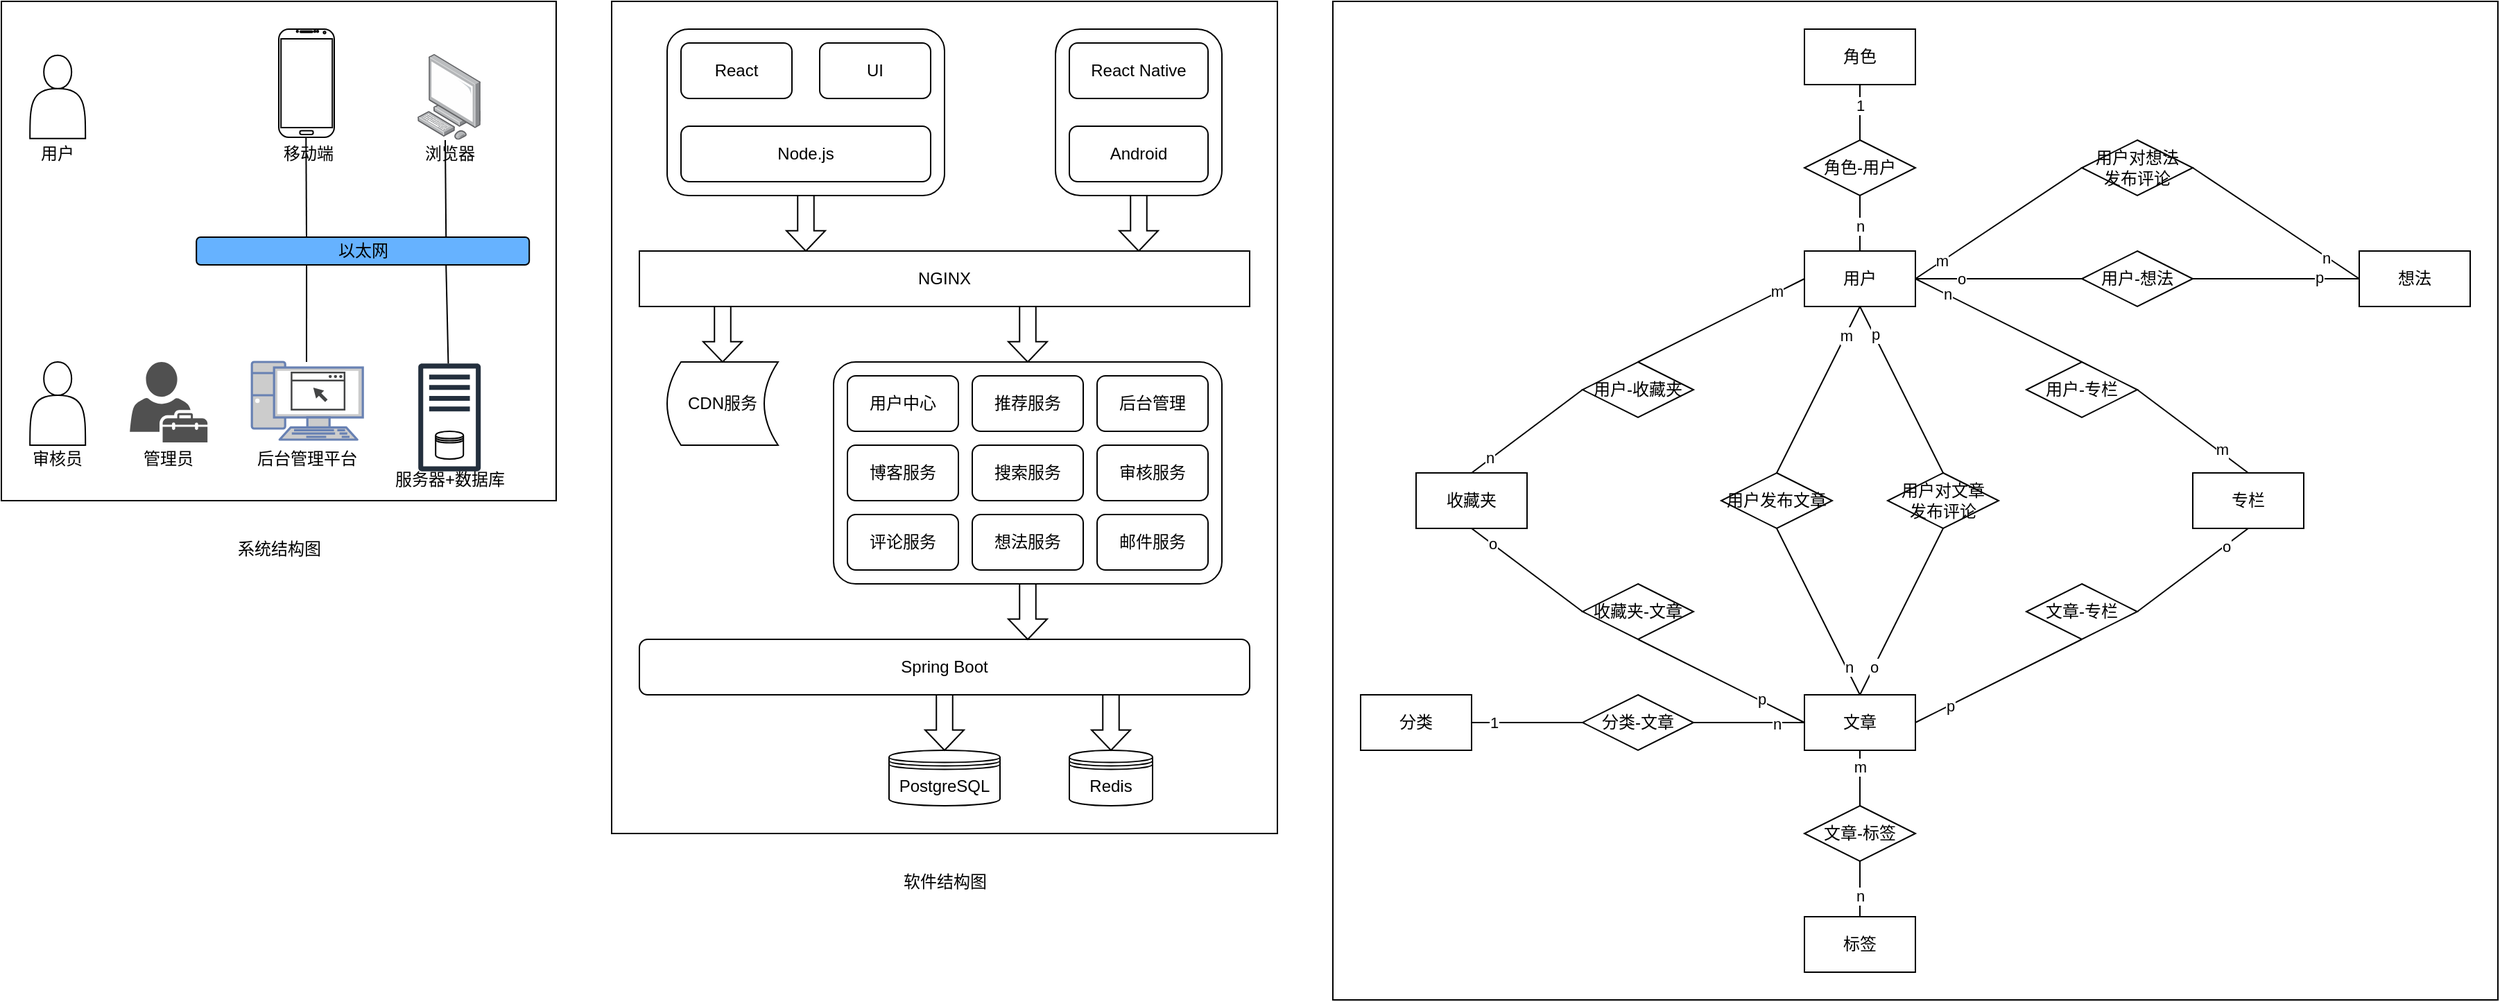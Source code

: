 <mxfile version="20.3.0" type="device"><diagram id="JPK3xSyJdkqqFuRVdxUF" name="第 1 页"><mxGraphModel dx="1185" dy="714" grid="1" gridSize="10" guides="1" tooltips="1" connect="1" arrows="1" fold="1" page="1" pageScale="1" pageWidth="2336" pageHeight="1654" math="0" shadow="0"><root><mxCell id="0"/><mxCell id="1" parent="0"/><mxCell id="Ec7yxgRwWFOYjF2zc8Ci-130" value="" style="rounded=0;whiteSpace=wrap;html=1;" vertex="1" parent="1"><mxGeometry x="980" y="20" width="840" height="720" as="geometry"/></mxCell><mxCell id="5HUroehQx0A5oTwBQXGu-70" value="" style="rounded=0;whiteSpace=wrap;html=1;fillColor=#FFFFFF;" parent="1" vertex="1"><mxGeometry x="460" y="20" width="480" height="600" as="geometry"/></mxCell><mxCell id="5HUroehQx0A5oTwBQXGu-59" value="" style="rounded=1;whiteSpace=wrap;html=1;fillColor=#FFFFFF;arcSize=13;" parent="1" vertex="1"><mxGeometry x="500" y="40" width="200" height="120" as="geometry"/></mxCell><mxCell id="5HUroehQx0A5oTwBQXGu-58" value="" style="rounded=1;whiteSpace=wrap;html=1;fillColor=#FFFFFF;" parent="1" vertex="1"><mxGeometry x="780" y="40" width="120" height="120" as="geometry"/></mxCell><mxCell id="5HUroehQx0A5oTwBQXGu-50" value="" style="rounded=1;whiteSpace=wrap;html=1;arcSize=10;" parent="1" vertex="1"><mxGeometry x="620" y="280" width="280" height="160" as="geometry"/></mxCell><mxCell id="-D6vZ_c1LeDEMA8SyyxT-34" value="" style="rounded=0;whiteSpace=wrap;html=1;strokeColor=#000000;fillColor=#FFFFFF;" parent="1" vertex="1"><mxGeometry x="20" y="20" width="400" height="360" as="geometry"/></mxCell><mxCell id="-D6vZ_c1LeDEMA8SyyxT-2" value="" style="shape=actor;whiteSpace=wrap;html=1;" parent="1" vertex="1"><mxGeometry x="40.6" y="58.9" width="40" height="60" as="geometry"/></mxCell><mxCell id="-D6vZ_c1LeDEMA8SyyxT-12" value="" style="verticalLabelPosition=bottom;verticalAlign=top;html=1;shadow=0;dashed=0;strokeWidth=1;shape=mxgraph.android.phone2;strokeColor=#000000;aspect=fixed;" parent="1" vertex="1"><mxGeometry x="220" y="40" width="40" height="78" as="geometry"/></mxCell><mxCell id="-D6vZ_c1LeDEMA8SyyxT-16" value="" style="group;aspect=fixed;" parent="1" vertex="1" connectable="0"><mxGeometry x="200.6" y="280" width="80" height="55.99" as="geometry"/></mxCell><mxCell id="-D6vZ_c1LeDEMA8SyyxT-15" value="" style="fontColor=#0066CC;verticalAlign=top;verticalLabelPosition=bottom;labelPosition=center;align=center;html=1;outlineConnect=0;fillColor=#CCCCCC;strokeColor=#6881B3;gradientColor=none;gradientDirection=north;strokeWidth=2;shape=mxgraph.networks.pc;aspect=fixed;" parent="-D6vZ_c1LeDEMA8SyyxT-16" vertex="1"><mxGeometry width="79.995" height="55.99" as="geometry"/></mxCell><mxCell id="-D6vZ_c1LeDEMA8SyyxT-14" value="" style="sketch=0;pointerEvents=1;shadow=0;dashed=0;html=1;strokeColor=none;fillColor=#434445;aspect=fixed;labelPosition=center;verticalLabelPosition=bottom;verticalAlign=top;align=center;outlineConnect=0;shape=mxgraph.vvd.web_browser;" parent="-D6vZ_c1LeDEMA8SyyxT-16" vertex="1"><mxGeometry x="27.997" y="6.999" width="39.438" height="27.995" as="geometry"/></mxCell><mxCell id="-D6vZ_c1LeDEMA8SyyxT-17" value="" style="points=[];aspect=fixed;html=1;align=center;shadow=0;dashed=0;image;image=img/lib/allied_telesis/computer_and_terminals/Personal_Computer.svg;" parent="1" vertex="1"><mxGeometry x="320" y="58" width="45.6" height="61.8" as="geometry"/></mxCell><mxCell id="-D6vZ_c1LeDEMA8SyyxT-18" value="以太网" style="rounded=1;whiteSpace=wrap;html=1;fillColor=#66B2FF;" parent="1" vertex="1"><mxGeometry x="160.6" y="190" width="240" height="20" as="geometry"/></mxCell><mxCell id="-D6vZ_c1LeDEMA8SyyxT-19" value="" style="shape=actor;whiteSpace=wrap;html=1;" parent="1" vertex="1"><mxGeometry x="40.6" y="280" width="40" height="60" as="geometry"/></mxCell><mxCell id="-D6vZ_c1LeDEMA8SyyxT-20" value="" style="sketch=0;pointerEvents=1;shadow=0;dashed=0;html=1;strokeColor=none;fillColor=#505050;labelPosition=center;verticalLabelPosition=bottom;verticalAlign=top;outlineConnect=0;align=center;shape=mxgraph.office.users.tenant_admin;" parent="1" vertex="1"><mxGeometry x="112.6" y="280" width="56" height="58" as="geometry"/></mxCell><mxCell id="-D6vZ_c1LeDEMA8SyyxT-21" value="" style="group" parent="1" vertex="1" connectable="0"><mxGeometry x="320.6" y="280" width="45" height="80" as="geometry"/></mxCell><mxCell id="-D6vZ_c1LeDEMA8SyyxT-10" value="" style="sketch=0;outlineConnect=0;fontColor=#232F3E;gradientColor=none;fillColor=#232F3D;strokeColor=none;dashed=0;verticalLabelPosition=bottom;verticalAlign=top;align=center;html=1;fontSize=12;fontStyle=0;pointerEvents=1;shape=mxgraph.aws4.traditional_server;" parent="-D6vZ_c1LeDEMA8SyyxT-21" vertex="1"><mxGeometry width="45" height="80" as="geometry"/></mxCell><mxCell id="-D6vZ_c1LeDEMA8SyyxT-11" value="" style="shape=datastore;whiteSpace=wrap;html=1;" parent="-D6vZ_c1LeDEMA8SyyxT-21" vertex="1"><mxGeometry x="12.5" y="50" width="20" height="20" as="geometry"/></mxCell><mxCell id="-D6vZ_c1LeDEMA8SyyxT-23" value="" style="endArrow=none;html=1;rounded=0;entryX=0.491;entryY=0.997;entryDx=0;entryDy=0;entryPerimeter=0;" parent="1" target="-D6vZ_c1LeDEMA8SyyxT-12" edge="1"><mxGeometry width="50" height="50" relative="1" as="geometry"><mxPoint x="240" y="190" as="sourcePoint"/><mxPoint x="280" y="150" as="targetPoint"/></mxGeometry></mxCell><mxCell id="-D6vZ_c1LeDEMA8SyyxT-24" value="" style="endArrow=none;html=1;rounded=0;entryX=0.75;entryY=0;entryDx=0;entryDy=0;" parent="1" target="-D6vZ_c1LeDEMA8SyyxT-18" edge="1"><mxGeometry width="50" height="50" relative="1" as="geometry"><mxPoint x="340" y="120" as="sourcePoint"/><mxPoint x="340" y="130" as="targetPoint"/></mxGeometry></mxCell><mxCell id="-D6vZ_c1LeDEMA8SyyxT-25" value="" style="endArrow=none;html=1;rounded=0;entryX=0.75;entryY=1;entryDx=0;entryDy=0;" parent="1" source="-D6vZ_c1LeDEMA8SyyxT-10" target="-D6vZ_c1LeDEMA8SyyxT-18" edge="1"><mxGeometry width="50" height="50" relative="1" as="geometry"><mxPoint x="310" y="290" as="sourcePoint"/><mxPoint x="360" y="240" as="targetPoint"/></mxGeometry></mxCell><mxCell id="-D6vZ_c1LeDEMA8SyyxT-26" value="" style="endArrow=none;html=1;rounded=0;entryX=0.331;entryY=1.005;entryDx=0;entryDy=0;entryPerimeter=0;" parent="1" target="-D6vZ_c1LeDEMA8SyyxT-18" edge="1"><mxGeometry width="50" height="50" relative="1" as="geometry"><mxPoint x="240" y="280" as="sourcePoint"/><mxPoint x="290" y="220" as="targetPoint"/></mxGeometry></mxCell><mxCell id="-D6vZ_c1LeDEMA8SyyxT-27" value="用户" style="text;html=1;align=center;verticalAlign=middle;resizable=0;points=[];autosize=1;strokeColor=none;fillColor=none;" parent="1" vertex="1"><mxGeometry x="35" y="115" width="50" height="30" as="geometry"/></mxCell><mxCell id="-D6vZ_c1LeDEMA8SyyxT-28" value="移动端" style="text;html=1;align=center;verticalAlign=middle;resizable=0;points=[];autosize=1;strokeColor=none;fillColor=none;" parent="1" vertex="1"><mxGeometry x="210.6" y="115" width="60" height="30" as="geometry"/></mxCell><mxCell id="-D6vZ_c1LeDEMA8SyyxT-29" value="浏览器" style="text;html=1;align=center;verticalAlign=middle;resizable=0;points=[];autosize=1;strokeColor=none;fillColor=none;" parent="1" vertex="1"><mxGeometry x="312.8" y="115" width="60" height="30" as="geometry"/></mxCell><mxCell id="-D6vZ_c1LeDEMA8SyyxT-30" value="审核员" style="text;html=1;align=center;verticalAlign=middle;resizable=0;points=[];autosize=1;strokeColor=none;fillColor=none;" parent="1" vertex="1"><mxGeometry x="30" y="335" width="60" height="30" as="geometry"/></mxCell><mxCell id="-D6vZ_c1LeDEMA8SyyxT-31" value="管理员" style="text;html=1;align=center;verticalAlign=middle;resizable=0;points=[];autosize=1;strokeColor=none;fillColor=none;" parent="1" vertex="1"><mxGeometry x="110" y="335" width="60" height="30" as="geometry"/></mxCell><mxCell id="-D6vZ_c1LeDEMA8SyyxT-32" value="后台管理平台" style="text;html=1;align=center;verticalAlign=middle;resizable=0;points=[];autosize=1;strokeColor=none;fillColor=none;" parent="1" vertex="1"><mxGeometry x="190" y="335" width="100" height="30" as="geometry"/></mxCell><mxCell id="-D6vZ_c1LeDEMA8SyyxT-33" value="服务器+数据库" style="text;html=1;align=center;verticalAlign=middle;resizable=0;points=[];autosize=1;strokeColor=none;fillColor=none;" parent="1" vertex="1"><mxGeometry x="292.8" y="350" width="100" height="30" as="geometry"/></mxCell><mxCell id="5HUroehQx0A5oTwBQXGu-1" value="系统结构图" style="text;html=1;align=center;verticalAlign=middle;resizable=0;points=[];autosize=1;strokeColor=none;fillColor=none;" parent="1" vertex="1"><mxGeometry x="180" y="400" width="80" height="30" as="geometry"/></mxCell><mxCell id="5HUroehQx0A5oTwBQXGu-30" value="PostgreSQL" style="shape=datastore;whiteSpace=wrap;html=1;" parent="1" vertex="1"><mxGeometry x="660" y="560" width="80" height="40" as="geometry"/></mxCell><mxCell id="5HUroehQx0A5oTwBQXGu-31" value="Redis" style="shape=datastore;whiteSpace=wrap;html=1;" parent="1" vertex="1"><mxGeometry x="790" y="560" width="60" height="40" as="geometry"/></mxCell><mxCell id="5HUroehQx0A5oTwBQXGu-40" value="邮件服务" style="rounded=1;whiteSpace=wrap;html=1;" parent="1" vertex="1"><mxGeometry x="810" y="390" width="80" height="40" as="geometry"/></mxCell><mxCell id="5HUroehQx0A5oTwBQXGu-41" value="搜索服务" style="rounded=1;whiteSpace=wrap;html=1;" parent="1" vertex="1"><mxGeometry x="720" y="340" width="80" height="40" as="geometry"/></mxCell><mxCell id="5HUroehQx0A5oTwBQXGu-42" value="评论服务" style="rounded=1;whiteSpace=wrap;html=1;" parent="1" vertex="1"><mxGeometry x="630" y="390" width="80" height="40" as="geometry"/></mxCell><mxCell id="5HUroehQx0A5oTwBQXGu-43" value="博客服务" style="rounded=1;whiteSpace=wrap;html=1;" parent="1" vertex="1"><mxGeometry x="630" y="340" width="80" height="40" as="geometry"/></mxCell><mxCell id="5HUroehQx0A5oTwBQXGu-44" value="用户中心" style="rounded=1;whiteSpace=wrap;html=1;" parent="1" vertex="1"><mxGeometry x="630" y="290" width="80" height="40" as="geometry"/></mxCell><mxCell id="5HUroehQx0A5oTwBQXGu-46" value="想法服务" style="rounded=1;whiteSpace=wrap;html=1;" parent="1" vertex="1"><mxGeometry x="720" y="390" width="80" height="40" as="geometry"/></mxCell><mxCell id="5HUroehQx0A5oTwBQXGu-47" value="推荐服务" style="rounded=1;whiteSpace=wrap;html=1;" parent="1" vertex="1"><mxGeometry x="720" y="290" width="80" height="40" as="geometry"/></mxCell><mxCell id="5HUroehQx0A5oTwBQXGu-48" value="审核服务" style="rounded=1;whiteSpace=wrap;html=1;" parent="1" vertex="1"><mxGeometry x="810" y="340" width="80" height="40" as="geometry"/></mxCell><mxCell id="5HUroehQx0A5oTwBQXGu-49" value="后台管理" style="rounded=1;whiteSpace=wrap;html=1;" parent="1" vertex="1"><mxGeometry x="810" y="290" width="80" height="40" as="geometry"/></mxCell><mxCell id="5HUroehQx0A5oTwBQXGu-51" value="NGINX" style="rounded=0;whiteSpace=wrap;html=1;" parent="1" vertex="1"><mxGeometry x="480" y="200" width="440" height="40" as="geometry"/></mxCell><mxCell id="5HUroehQx0A5oTwBQXGu-52" value="CDN服务" style="shape=dataStorage;whiteSpace=wrap;html=1;fixedSize=1;size=10;" parent="1" vertex="1"><mxGeometry x="500" y="280" width="80" height="60" as="geometry"/></mxCell><mxCell id="5HUroehQx0A5oTwBQXGu-53" value="Node.js" style="rounded=1;whiteSpace=wrap;html=1;fillColor=#FFFFFF;" parent="1" vertex="1"><mxGeometry x="510" y="110" width="180" height="40" as="geometry"/></mxCell><mxCell id="5HUroehQx0A5oTwBQXGu-54" value="React" style="rounded=1;whiteSpace=wrap;html=1;fillColor=#FFFFFF;" parent="1" vertex="1"><mxGeometry x="510" y="50" width="80" height="40" as="geometry"/></mxCell><mxCell id="5HUroehQx0A5oTwBQXGu-55" value="UI" style="rounded=1;whiteSpace=wrap;html=1;fillColor=#FFFFFF;" parent="1" vertex="1"><mxGeometry x="610" y="50" width="80" height="40" as="geometry"/></mxCell><mxCell id="5HUroehQx0A5oTwBQXGu-56" value="Android" style="rounded=1;whiteSpace=wrap;html=1;fillColor=#FFFFFF;" parent="1" vertex="1"><mxGeometry x="790" y="110" width="100" height="40" as="geometry"/></mxCell><mxCell id="5HUroehQx0A5oTwBQXGu-57" value="React Native" style="rounded=1;whiteSpace=wrap;html=1;fillColor=#FFFFFF;" parent="1" vertex="1"><mxGeometry x="790" y="50" width="100" height="40" as="geometry"/></mxCell><mxCell id="5HUroehQx0A5oTwBQXGu-60" value="Spring Boot" style="rounded=1;whiteSpace=wrap;html=1;fillColor=#FFFFFF;" parent="1" vertex="1"><mxGeometry x="480" y="480" width="440" height="40" as="geometry"/></mxCell><mxCell id="5HUroehQx0A5oTwBQXGu-63" value="" style="html=1;shadow=0;dashed=0;align=center;verticalAlign=middle;shape=mxgraph.arrows2.arrow;dy=0.58;dx=14.61;direction=south;notch=0;fillColor=#FFFFFF;aspect=fixed;" parent="1" vertex="1"><mxGeometry x="806" y="520" width="28" height="40" as="geometry"/></mxCell><mxCell id="5HUroehQx0A5oTwBQXGu-64" value="" style="html=1;shadow=0;dashed=0;align=center;verticalAlign=middle;shape=mxgraph.arrows2.arrow;dy=0.58;dx=14.61;direction=south;notch=0;fillColor=#FFFFFF;aspect=fixed;" parent="1" vertex="1"><mxGeometry x="686" y="520" width="28" height="40" as="geometry"/></mxCell><mxCell id="5HUroehQx0A5oTwBQXGu-65" value="" style="html=1;shadow=0;dashed=0;align=center;verticalAlign=middle;shape=mxgraph.arrows2.arrow;dy=0.58;dx=14.61;direction=south;notch=0;fillColor=#FFFFFF;aspect=fixed;" parent="1" vertex="1"><mxGeometry x="746" y="240" width="28" height="40" as="geometry"/></mxCell><mxCell id="5HUroehQx0A5oTwBQXGu-66" value="" style="html=1;shadow=0;dashed=0;align=center;verticalAlign=middle;shape=mxgraph.arrows2.arrow;dy=0.58;dx=14.61;direction=south;notch=0;fillColor=#FFFFFF;aspect=fixed;" parent="1" vertex="1"><mxGeometry x="746" y="440" width="28" height="40" as="geometry"/></mxCell><mxCell id="5HUroehQx0A5oTwBQXGu-67" value="" style="html=1;shadow=0;dashed=0;align=center;verticalAlign=middle;shape=mxgraph.arrows2.arrow;dy=0.58;dx=14.61;direction=south;notch=0;fillColor=#FFFFFF;aspect=fixed;" parent="1" vertex="1"><mxGeometry x="526" y="240" width="28" height="40" as="geometry"/></mxCell><mxCell id="5HUroehQx0A5oTwBQXGu-68" value="" style="html=1;shadow=0;dashed=0;align=center;verticalAlign=middle;shape=mxgraph.arrows2.arrow;dy=0.58;dx=14.61;direction=south;notch=0;fillColor=#FFFFFF;aspect=fixed;" parent="1" vertex="1"><mxGeometry x="826" y="160" width="28" height="40" as="geometry"/></mxCell><mxCell id="5HUroehQx0A5oTwBQXGu-69" value="" style="html=1;shadow=0;dashed=0;align=center;verticalAlign=middle;shape=mxgraph.arrows2.arrow;dy=0.58;dx=14.61;direction=south;notch=0;fillColor=#FFFFFF;aspect=fixed;" parent="1" vertex="1"><mxGeometry x="586" y="160" width="28" height="40" as="geometry"/></mxCell><mxCell id="NbBBP31yQYzkyexskssT-1" value="软件结构图" style="text;html=1;align=center;verticalAlign=middle;resizable=0;points=[];autosize=1;strokeColor=none;fillColor=none;" parent="1" vertex="1"><mxGeometry x="660" y="640" width="80" height="30" as="geometry"/></mxCell><mxCell id="Ec7yxgRwWFOYjF2zc8Ci-16" value="用户" style="whiteSpace=wrap;html=1;align=center;" vertex="1" parent="1"><mxGeometry x="1320" y="200" width="80" height="40" as="geometry"/></mxCell><mxCell id="Ec7yxgRwWFOYjF2zc8Ci-31" value="收藏夹" style="whiteSpace=wrap;html=1;align=center;" vertex="1" parent="1"><mxGeometry x="1040" y="360" width="80" height="40" as="geometry"/></mxCell><mxCell id="Ec7yxgRwWFOYjF2zc8Ci-32" value="专栏" style="whiteSpace=wrap;html=1;align=center;" vertex="1" parent="1"><mxGeometry x="1600" y="360" width="80" height="40" as="geometry"/></mxCell><mxCell id="Ec7yxgRwWFOYjF2zc8Ci-33" value="标签" style="whiteSpace=wrap;html=1;align=center;" vertex="1" parent="1"><mxGeometry x="1320" y="680" width="80" height="40" as="geometry"/></mxCell><mxCell id="Ec7yxgRwWFOYjF2zc8Ci-34" value="分类" style="whiteSpace=wrap;html=1;align=center;" vertex="1" parent="1"><mxGeometry x="1000" y="520" width="80" height="40" as="geometry"/></mxCell><mxCell id="Ec7yxgRwWFOYjF2zc8Ci-35" value="文章" style="whiteSpace=wrap;html=1;align=center;" vertex="1" parent="1"><mxGeometry x="1320" y="520" width="80" height="40" as="geometry"/></mxCell><mxCell id="Ec7yxgRwWFOYjF2zc8Ci-36" value="想法" style="whiteSpace=wrap;html=1;align=center;" vertex="1" parent="1"><mxGeometry x="1720" y="200" width="80" height="40" as="geometry"/></mxCell><mxCell id="Ec7yxgRwWFOYjF2zc8Ci-37" value="角色" style="whiteSpace=wrap;html=1;align=center;" vertex="1" parent="1"><mxGeometry x="1320" y="40" width="80" height="40" as="geometry"/></mxCell><mxCell id="Ec7yxgRwWFOYjF2zc8Ci-38" value="角色-用户" style="shape=rhombus;perimeter=rhombusPerimeter;whiteSpace=wrap;html=1;align=center;" vertex="1" parent="1"><mxGeometry x="1320" y="120" width="80" height="40" as="geometry"/></mxCell><mxCell id="Ec7yxgRwWFOYjF2zc8Ci-39" value="用户对想法&lt;br&gt;发布评论" style="shape=rhombus;perimeter=rhombusPerimeter;whiteSpace=wrap;html=1;align=center;" vertex="1" parent="1"><mxGeometry x="1520" y="120" width="80" height="40" as="geometry"/></mxCell><mxCell id="Ec7yxgRwWFOYjF2zc8Ci-42" value="用户对文章&lt;br&gt;发布评论" style="shape=rhombus;perimeter=rhombusPerimeter;whiteSpace=wrap;html=1;align=center;" vertex="1" parent="1"><mxGeometry x="1380" y="360" width="80" height="40" as="geometry"/></mxCell><mxCell id="Ec7yxgRwWFOYjF2zc8Ci-43" value="用户-专栏" style="shape=rhombus;perimeter=rhombusPerimeter;whiteSpace=wrap;html=1;align=center;" vertex="1" parent="1"><mxGeometry x="1480" y="280" width="80" height="40" as="geometry"/></mxCell><mxCell id="Ec7yxgRwWFOYjF2zc8Ci-44" value="文章-专栏" style="shape=rhombus;perimeter=rhombusPerimeter;whiteSpace=wrap;html=1;align=center;" vertex="1" parent="1"><mxGeometry x="1480" y="440" width="80" height="40" as="geometry"/></mxCell><mxCell id="Ec7yxgRwWFOYjF2zc8Ci-45" value="用户-想法" style="shape=rhombus;perimeter=rhombusPerimeter;whiteSpace=wrap;html=1;align=center;" vertex="1" parent="1"><mxGeometry x="1520" y="200" width="80" height="40" as="geometry"/></mxCell><mxCell id="Ec7yxgRwWFOYjF2zc8Ci-46" value="用户发布文章" style="shape=rhombus;perimeter=rhombusPerimeter;whiteSpace=wrap;html=1;align=center;" vertex="1" parent="1"><mxGeometry x="1260" y="360" width="80" height="40" as="geometry"/></mxCell><mxCell id="Ec7yxgRwWFOYjF2zc8Ci-47" value="收藏夹-文章" style="shape=rhombus;perimeter=rhombusPerimeter;whiteSpace=wrap;html=1;align=center;" vertex="1" parent="1"><mxGeometry x="1160" y="440" width="80" height="40" as="geometry"/></mxCell><mxCell id="Ec7yxgRwWFOYjF2zc8Ci-48" value="用户-收藏夹" style="shape=rhombus;perimeter=rhombusPerimeter;whiteSpace=wrap;html=1;align=center;" vertex="1" parent="1"><mxGeometry x="1160" y="280" width="80" height="40" as="geometry"/></mxCell><mxCell id="Ec7yxgRwWFOYjF2zc8Ci-49" value="文章-标签" style="shape=rhombus;perimeter=rhombusPerimeter;whiteSpace=wrap;html=1;align=center;" vertex="1" parent="1"><mxGeometry x="1320" y="600" width="80" height="40" as="geometry"/></mxCell><mxCell id="Ec7yxgRwWFOYjF2zc8Ci-50" value="分类-文章" style="shape=rhombus;perimeter=rhombusPerimeter;whiteSpace=wrap;html=1;align=center;" vertex="1" parent="1"><mxGeometry x="1160" y="520" width="80" height="40" as="geometry"/></mxCell><mxCell id="Ec7yxgRwWFOYjF2zc8Ci-82" value="" style="endArrow=none;html=1;rounded=1;entryX=0.5;entryY=1;entryDx=0;entryDy=0;exitX=0.5;exitY=0;exitDx=0;exitDy=0;" edge="1" parent="1" source="Ec7yxgRwWFOYjF2zc8Ci-38" target="Ec7yxgRwWFOYjF2zc8Ci-37"><mxGeometry width="50" height="50" relative="1" as="geometry"><mxPoint x="1340" y="140" as="sourcePoint"/><mxPoint x="1390" y="90" as="targetPoint"/></mxGeometry></mxCell><mxCell id="Ec7yxgRwWFOYjF2zc8Ci-86" value="1" style="edgeLabel;html=1;align=center;verticalAlign=middle;resizable=0;points=[];" vertex="1" connectable="0" parent="Ec7yxgRwWFOYjF2zc8Ci-82"><mxGeometry x="0.267" relative="1" as="geometry"><mxPoint as="offset"/></mxGeometry></mxCell><mxCell id="Ec7yxgRwWFOYjF2zc8Ci-83" value="" style="endArrow=none;html=1;rounded=1;exitX=0.5;exitY=0;exitDx=0;exitDy=0;entryX=0.5;entryY=1;entryDx=0;entryDy=0;" edge="1" parent="1" source="Ec7yxgRwWFOYjF2zc8Ci-16" target="Ec7yxgRwWFOYjF2zc8Ci-38"><mxGeometry width="50" height="50" relative="1" as="geometry"><mxPoint x="1340" y="180" as="sourcePoint"/><mxPoint x="1390" y="130" as="targetPoint"/></mxGeometry></mxCell><mxCell id="Ec7yxgRwWFOYjF2zc8Ci-87" value="n" style="edgeLabel;html=1;align=center;verticalAlign=middle;resizable=0;points=[];" vertex="1" connectable="0" parent="Ec7yxgRwWFOYjF2zc8Ci-83"><mxGeometry x="-0.089" relative="1" as="geometry"><mxPoint as="offset"/></mxGeometry></mxCell><mxCell id="Ec7yxgRwWFOYjF2zc8Ci-88" value="" style="endArrow=none;html=1;rounded=1;entryX=0.5;entryY=1;entryDx=0;entryDy=0;exitX=0.5;exitY=0;exitDx=0;exitDy=0;" edge="1" parent="1" source="Ec7yxgRwWFOYjF2zc8Ci-49" target="Ec7yxgRwWFOYjF2zc8Ci-35"><mxGeometry width="50" height="50" relative="1" as="geometry"><mxPoint x="1350" y="650" as="sourcePoint"/><mxPoint x="1400" y="600" as="targetPoint"/></mxGeometry></mxCell><mxCell id="Ec7yxgRwWFOYjF2zc8Ci-90" value="m" style="edgeLabel;html=1;align=center;verticalAlign=middle;resizable=0;points=[];" vertex="1" connectable="0" parent="Ec7yxgRwWFOYjF2zc8Ci-88"><mxGeometry x="0.428" relative="1" as="geometry"><mxPoint as="offset"/></mxGeometry></mxCell><mxCell id="Ec7yxgRwWFOYjF2zc8Ci-89" value="" style="endArrow=none;html=1;rounded=1;exitX=0.5;exitY=1;exitDx=0;exitDy=0;entryX=0.5;entryY=0;entryDx=0;entryDy=0;" edge="1" parent="1" source="Ec7yxgRwWFOYjF2zc8Ci-49" target="Ec7yxgRwWFOYjF2zc8Ci-33"><mxGeometry width="50" height="50" relative="1" as="geometry"><mxPoint x="1350" y="630" as="sourcePoint"/><mxPoint x="1400" y="580" as="targetPoint"/></mxGeometry></mxCell><mxCell id="Ec7yxgRwWFOYjF2zc8Ci-92" value="n" style="edgeLabel;html=1;align=center;verticalAlign=middle;resizable=0;points=[];" vertex="1" connectable="0" parent="Ec7yxgRwWFOYjF2zc8Ci-89"><mxGeometry x="0.228" relative="1" as="geometry"><mxPoint as="offset"/></mxGeometry></mxCell><mxCell id="Ec7yxgRwWFOYjF2zc8Ci-93" value="" style="endArrow=none;html=1;rounded=1;exitX=0.5;exitY=0;exitDx=0;exitDy=0;entryX=0;entryY=0.5;entryDx=0;entryDy=0;" edge="1" parent="1" source="Ec7yxgRwWFOYjF2zc8Ci-31" target="Ec7yxgRwWFOYjF2zc8Ci-48"><mxGeometry width="50" height="50" relative="1" as="geometry"><mxPoint x="1160" y="310" as="sourcePoint"/><mxPoint x="1160" y="330" as="targetPoint"/></mxGeometry></mxCell><mxCell id="Ec7yxgRwWFOYjF2zc8Ci-114" value="n" style="edgeLabel;html=1;align=center;verticalAlign=middle;resizable=0;points=[];" vertex="1" connectable="0" parent="Ec7yxgRwWFOYjF2zc8Ci-93"><mxGeometry x="-0.661" y="1" relative="1" as="geometry"><mxPoint as="offset"/></mxGeometry></mxCell><mxCell id="Ec7yxgRwWFOYjF2zc8Ci-94" value="" style="endArrow=none;html=1;rounded=1;entryX=0.5;entryY=0;entryDx=0;entryDy=0;exitX=0;exitY=0.5;exitDx=0;exitDy=0;" edge="1" parent="1" source="Ec7yxgRwWFOYjF2zc8Ci-16" target="Ec7yxgRwWFOYjF2zc8Ci-48"><mxGeometry width="50" height="50" relative="1" as="geometry"><mxPoint x="1250" y="250" as="sourcePoint"/><mxPoint x="1180" y="280" as="targetPoint"/></mxGeometry></mxCell><mxCell id="Ec7yxgRwWFOYjF2zc8Ci-115" value="m" style="edgeLabel;html=1;align=center;verticalAlign=middle;resizable=0;points=[];" vertex="1" connectable="0" parent="Ec7yxgRwWFOYjF2zc8Ci-94"><mxGeometry x="-0.666" y="-1" relative="1" as="geometry"><mxPoint as="offset"/></mxGeometry></mxCell><mxCell id="Ec7yxgRwWFOYjF2zc8Ci-95" value="" style="endArrow=none;html=1;rounded=1;exitX=0.5;exitY=1;exitDx=0;exitDy=0;entryX=0;entryY=0.5;entryDx=0;entryDy=0;" edge="1" parent="1" source="Ec7yxgRwWFOYjF2zc8Ci-31" target="Ec7yxgRwWFOYjF2zc8Ci-47"><mxGeometry width="50" height="50" relative="1" as="geometry"><mxPoint x="1160" y="450" as="sourcePoint"/><mxPoint x="1210" y="400" as="targetPoint"/></mxGeometry></mxCell><mxCell id="Ec7yxgRwWFOYjF2zc8Ci-116" value="o" style="edgeLabel;html=1;align=center;verticalAlign=middle;resizable=0;points=[];" vertex="1" connectable="0" parent="Ec7yxgRwWFOYjF2zc8Ci-95"><mxGeometry x="-0.627" relative="1" as="geometry"><mxPoint as="offset"/></mxGeometry></mxCell><mxCell id="Ec7yxgRwWFOYjF2zc8Ci-96" value="" style="endArrow=none;html=1;rounded=1;exitX=0.5;exitY=1;exitDx=0;exitDy=0;entryX=0;entryY=0.5;entryDx=0;entryDy=0;" edge="1" parent="1" source="Ec7yxgRwWFOYjF2zc8Ci-47" target="Ec7yxgRwWFOYjF2zc8Ci-35"><mxGeometry width="50" height="50" relative="1" as="geometry"><mxPoint x="1160" y="450" as="sourcePoint"/><mxPoint x="1210" y="400" as="targetPoint"/></mxGeometry></mxCell><mxCell id="Ec7yxgRwWFOYjF2zc8Ci-117" value="p" style="edgeLabel;html=1;align=center;verticalAlign=middle;resizable=0;points=[];" vertex="1" connectable="0" parent="Ec7yxgRwWFOYjF2zc8Ci-96"><mxGeometry x="0.47" y="1" relative="1" as="geometry"><mxPoint as="offset"/></mxGeometry></mxCell><mxCell id="Ec7yxgRwWFOYjF2zc8Ci-97" value="" style="endArrow=none;html=1;rounded=1;exitX=1;exitY=0.5;exitDx=0;exitDy=0;entryX=0;entryY=0.5;entryDx=0;entryDy=0;" edge="1" parent="1" source="Ec7yxgRwWFOYjF2zc8Ci-34" target="Ec7yxgRwWFOYjF2zc8Ci-50"><mxGeometry width="50" height="50" relative="1" as="geometry"><mxPoint x="1130" y="560" as="sourcePoint"/><mxPoint x="1180" y="510" as="targetPoint"/></mxGeometry></mxCell><mxCell id="Ec7yxgRwWFOYjF2zc8Ci-100" value="1" style="edgeLabel;html=1;align=center;verticalAlign=middle;resizable=0;points=[];" vertex="1" connectable="0" parent="Ec7yxgRwWFOYjF2zc8Ci-97"><mxGeometry x="-0.615" relative="1" as="geometry"><mxPoint as="offset"/></mxGeometry></mxCell><mxCell id="Ec7yxgRwWFOYjF2zc8Ci-98" value="" style="endArrow=none;html=1;rounded=1;exitX=1;exitY=0.5;exitDx=0;exitDy=0;entryX=0;entryY=0.5;entryDx=0;entryDy=0;" edge="1" parent="1" source="Ec7yxgRwWFOYjF2zc8Ci-50" target="Ec7yxgRwWFOYjF2zc8Ci-35"><mxGeometry width="50" height="50" relative="1" as="geometry"><mxPoint x="1230" y="540" as="sourcePoint"/><mxPoint x="1280" y="490" as="targetPoint"/></mxGeometry></mxCell><mxCell id="Ec7yxgRwWFOYjF2zc8Ci-101" value="n" style="edgeLabel;html=1;align=center;verticalAlign=middle;resizable=0;points=[];" vertex="1" connectable="0" parent="Ec7yxgRwWFOYjF2zc8Ci-98"><mxGeometry x="0.503" y="-1" relative="1" as="geometry"><mxPoint as="offset"/></mxGeometry></mxCell><mxCell id="Ec7yxgRwWFOYjF2zc8Ci-102" value="" style="endArrow=none;html=1;rounded=1;exitX=1;exitY=0.5;exitDx=0;exitDy=0;entryX=0.5;entryY=0;entryDx=0;entryDy=0;" edge="1" parent="1" source="Ec7yxgRwWFOYjF2zc8Ci-16" target="Ec7yxgRwWFOYjF2zc8Ci-43"><mxGeometry width="50" height="50" relative="1" as="geometry"><mxPoint x="1450" y="350" as="sourcePoint"/><mxPoint x="1500" y="300" as="targetPoint"/></mxGeometry></mxCell><mxCell id="Ec7yxgRwWFOYjF2zc8Ci-118" value="n" style="edgeLabel;html=1;align=center;verticalAlign=middle;resizable=0;points=[];" vertex="1" connectable="0" parent="Ec7yxgRwWFOYjF2zc8Ci-102"><mxGeometry x="-0.628" y="1" relative="1" as="geometry"><mxPoint as="offset"/></mxGeometry></mxCell><mxCell id="Ec7yxgRwWFOYjF2zc8Ci-103" value="" style="endArrow=none;html=1;rounded=1;exitX=1;exitY=0.5;exitDx=0;exitDy=0;entryX=0.5;entryY=0;entryDx=0;entryDy=0;" edge="1" parent="1" source="Ec7yxgRwWFOYjF2zc8Ci-43" target="Ec7yxgRwWFOYjF2zc8Ci-32"><mxGeometry width="50" height="50" relative="1" as="geometry"><mxPoint x="1450" y="350" as="sourcePoint"/><mxPoint x="1500" y="300" as="targetPoint"/></mxGeometry></mxCell><mxCell id="Ec7yxgRwWFOYjF2zc8Ci-119" value="m" style="edgeLabel;html=1;align=center;verticalAlign=middle;resizable=0;points=[];" vertex="1" connectable="0" parent="Ec7yxgRwWFOYjF2zc8Ci-103"><mxGeometry x="0.476" y="2" relative="1" as="geometry"><mxPoint as="offset"/></mxGeometry></mxCell><mxCell id="Ec7yxgRwWFOYjF2zc8Ci-104" value="" style="endArrow=none;html=1;rounded=1;exitX=1;exitY=0.5;exitDx=0;exitDy=0;entryX=0.5;entryY=1;entryDx=0;entryDy=0;" edge="1" parent="1" source="Ec7yxgRwWFOYjF2zc8Ci-44" target="Ec7yxgRwWFOYjF2zc8Ci-32"><mxGeometry width="50" height="50" relative="1" as="geometry"><mxPoint x="1450" y="350" as="sourcePoint"/><mxPoint x="1500" y="300" as="targetPoint"/></mxGeometry></mxCell><mxCell id="Ec7yxgRwWFOYjF2zc8Ci-120" value="o" style="edgeLabel;html=1;align=center;verticalAlign=middle;resizable=0;points=[];" vertex="1" connectable="0" parent="Ec7yxgRwWFOYjF2zc8Ci-104"><mxGeometry x="0.587" y="-1" relative="1" as="geometry"><mxPoint as="offset"/></mxGeometry></mxCell><mxCell id="Ec7yxgRwWFOYjF2zc8Ci-105" value="" style="endArrow=none;html=1;rounded=1;exitX=1;exitY=0.5;exitDx=0;exitDy=0;entryX=0.5;entryY=1;entryDx=0;entryDy=0;" edge="1" parent="1" source="Ec7yxgRwWFOYjF2zc8Ci-35" target="Ec7yxgRwWFOYjF2zc8Ci-44"><mxGeometry width="50" height="50" relative="1" as="geometry"><mxPoint x="1420" y="530" as="sourcePoint"/><mxPoint x="1470" y="480" as="targetPoint"/></mxGeometry></mxCell><mxCell id="Ec7yxgRwWFOYjF2zc8Ci-121" value="p" style="edgeLabel;html=1;align=center;verticalAlign=middle;resizable=0;points=[];" vertex="1" connectable="0" parent="Ec7yxgRwWFOYjF2zc8Ci-105"><mxGeometry x="-0.59" relative="1" as="geometry"><mxPoint as="offset"/></mxGeometry></mxCell><mxCell id="Ec7yxgRwWFOYjF2zc8Ci-106" value="" style="endArrow=none;html=1;rounded=1;exitX=1;exitY=0.5;exitDx=0;exitDy=0;entryX=0;entryY=0.5;entryDx=0;entryDy=0;" edge="1" parent="1" source="Ec7yxgRwWFOYjF2zc8Ci-45" target="Ec7yxgRwWFOYjF2zc8Ci-36"><mxGeometry width="50" height="50" relative="1" as="geometry"><mxPoint x="1500" y="210" as="sourcePoint"/><mxPoint x="1550" y="160" as="targetPoint"/></mxGeometry></mxCell><mxCell id="Ec7yxgRwWFOYjF2zc8Ci-129" value="p" style="edgeLabel;html=1;align=center;verticalAlign=middle;resizable=0;points=[];" vertex="1" connectable="0" parent="Ec7yxgRwWFOYjF2zc8Ci-106"><mxGeometry x="0.505" y="1" relative="1" as="geometry"><mxPoint as="offset"/></mxGeometry></mxCell><mxCell id="Ec7yxgRwWFOYjF2zc8Ci-107" value="" style="endArrow=none;html=1;rounded=1;exitX=1;exitY=0.5;exitDx=0;exitDy=0;entryX=0;entryY=0.5;entryDx=0;entryDy=0;" edge="1" parent="1" source="Ec7yxgRwWFOYjF2zc8Ci-16" target="Ec7yxgRwWFOYjF2zc8Ci-45"><mxGeometry width="50" height="50" relative="1" as="geometry"><mxPoint x="1430" y="210" as="sourcePoint"/><mxPoint x="1480" y="160" as="targetPoint"/></mxGeometry></mxCell><mxCell id="Ec7yxgRwWFOYjF2zc8Ci-127" value="o" style="edgeLabel;html=1;align=center;verticalAlign=middle;resizable=0;points=[];" vertex="1" connectable="0" parent="Ec7yxgRwWFOYjF2zc8Ci-107"><mxGeometry x="-0.458" relative="1" as="geometry"><mxPoint as="offset"/></mxGeometry></mxCell><mxCell id="Ec7yxgRwWFOYjF2zc8Ci-108" value="" style="endArrow=none;html=1;rounded=1;entryX=1;entryY=0.5;entryDx=0;entryDy=0;exitX=0;exitY=0.5;exitDx=0;exitDy=0;" edge="1" parent="1" source="Ec7yxgRwWFOYjF2zc8Ci-36" target="Ec7yxgRwWFOYjF2zc8Ci-39"><mxGeometry width="50" height="50" relative="1" as="geometry"><mxPoint x="1630" y="190" as="sourcePoint"/><mxPoint x="1680" y="140" as="targetPoint"/></mxGeometry></mxCell><mxCell id="Ec7yxgRwWFOYjF2zc8Ci-128" value="n" style="edgeLabel;html=1;align=center;verticalAlign=middle;resizable=0;points=[];" vertex="1" connectable="0" parent="Ec7yxgRwWFOYjF2zc8Ci-108"><mxGeometry x="-0.602" y="1" relative="1" as="geometry"><mxPoint as="offset"/></mxGeometry></mxCell><mxCell id="Ec7yxgRwWFOYjF2zc8Ci-109" value="" style="endArrow=none;html=1;rounded=1;exitX=1;exitY=0.5;exitDx=0;exitDy=0;entryX=0;entryY=0.5;entryDx=0;entryDy=0;" edge="1" parent="1" source="Ec7yxgRwWFOYjF2zc8Ci-16" target="Ec7yxgRwWFOYjF2zc8Ci-39"><mxGeometry width="50" height="50" relative="1" as="geometry"><mxPoint x="1490" y="190" as="sourcePoint"/><mxPoint x="1540" y="140" as="targetPoint"/></mxGeometry></mxCell><mxCell id="Ec7yxgRwWFOYjF2zc8Ci-126" value="m" style="edgeLabel;html=1;align=center;verticalAlign=middle;resizable=0;points=[];" vertex="1" connectable="0" parent="Ec7yxgRwWFOYjF2zc8Ci-109"><mxGeometry x="-0.679" relative="1" as="geometry"><mxPoint as="offset"/></mxGeometry></mxCell><mxCell id="Ec7yxgRwWFOYjF2zc8Ci-110" value="" style="endArrow=none;html=1;rounded=1;entryX=0.5;entryY=1;entryDx=0;entryDy=0;exitX=0.5;exitY=0;exitDx=0;exitDy=0;" edge="1" parent="1" source="Ec7yxgRwWFOYjF2zc8Ci-35" target="Ec7yxgRwWFOYjF2zc8Ci-46"><mxGeometry width="50" height="50" relative="1" as="geometry"><mxPoint x="1250" y="480" as="sourcePoint"/><mxPoint x="1300" y="430" as="targetPoint"/></mxGeometry></mxCell><mxCell id="Ec7yxgRwWFOYjF2zc8Ci-123" value="n" style="edgeLabel;html=1;align=center;verticalAlign=middle;resizable=0;points=[];" vertex="1" connectable="0" parent="Ec7yxgRwWFOYjF2zc8Ci-110"><mxGeometry x="-0.675" y="-2" relative="1" as="geometry"><mxPoint as="offset"/></mxGeometry></mxCell><mxCell id="Ec7yxgRwWFOYjF2zc8Ci-111" value="" style="endArrow=none;html=1;rounded=1;entryX=0.5;entryY=1;entryDx=0;entryDy=0;exitX=0.5;exitY=0;exitDx=0;exitDy=0;" edge="1" parent="1" source="Ec7yxgRwWFOYjF2zc8Ci-42" target="Ec7yxgRwWFOYjF2zc8Ci-16"><mxGeometry width="50" height="50" relative="1" as="geometry"><mxPoint x="1390" y="338" as="sourcePoint"/><mxPoint x="1440" y="288" as="targetPoint"/></mxGeometry></mxCell><mxCell id="Ec7yxgRwWFOYjF2zc8Ci-125" value="p" style="edgeLabel;html=1;align=center;verticalAlign=middle;resizable=0;points=[];" vertex="1" connectable="0" parent="Ec7yxgRwWFOYjF2zc8Ci-111"><mxGeometry x="0.615" y="-2" relative="1" as="geometry"><mxPoint x="-3" y="-2" as="offset"/></mxGeometry></mxCell><mxCell id="Ec7yxgRwWFOYjF2zc8Ci-112" value="" style="endArrow=none;html=1;rounded=1;exitX=0.5;exitY=0;exitDx=0;exitDy=0;entryX=0.5;entryY=1;entryDx=0;entryDy=0;" edge="1" parent="1" source="Ec7yxgRwWFOYjF2zc8Ci-35" target="Ec7yxgRwWFOYjF2zc8Ci-42"><mxGeometry width="50" height="50" relative="1" as="geometry"><mxPoint x="1390" y="485" as="sourcePoint"/><mxPoint x="1440" y="435" as="targetPoint"/></mxGeometry></mxCell><mxCell id="Ec7yxgRwWFOYjF2zc8Ci-124" value="o" style="edgeLabel;html=1;align=center;verticalAlign=middle;resizable=0;points=[];" vertex="1" connectable="0" parent="Ec7yxgRwWFOYjF2zc8Ci-112"><mxGeometry x="-0.627" relative="1" as="geometry"><mxPoint x="-1" y="2" as="offset"/></mxGeometry></mxCell><mxCell id="Ec7yxgRwWFOYjF2zc8Ci-113" value="" style="endArrow=none;html=1;rounded=1;entryX=0.5;entryY=1;entryDx=0;entryDy=0;exitX=0.5;exitY=0;exitDx=0;exitDy=0;" edge="1" parent="1" source="Ec7yxgRwWFOYjF2zc8Ci-46" target="Ec7yxgRwWFOYjF2zc8Ci-16"><mxGeometry width="50" height="50" relative="1" as="geometry"><mxPoint x="1270" y="340" as="sourcePoint"/><mxPoint x="1320" y="290" as="targetPoint"/></mxGeometry></mxCell><mxCell id="Ec7yxgRwWFOYjF2zc8Ci-122" value="m" style="edgeLabel;html=1;align=center;verticalAlign=middle;resizable=0;points=[];" vertex="1" connectable="0" parent="Ec7yxgRwWFOYjF2zc8Ci-113"><mxGeometry x="0.66" relative="1" as="geometry"><mxPoint as="offset"/></mxGeometry></mxCell></root></mxGraphModel></diagram></mxfile>